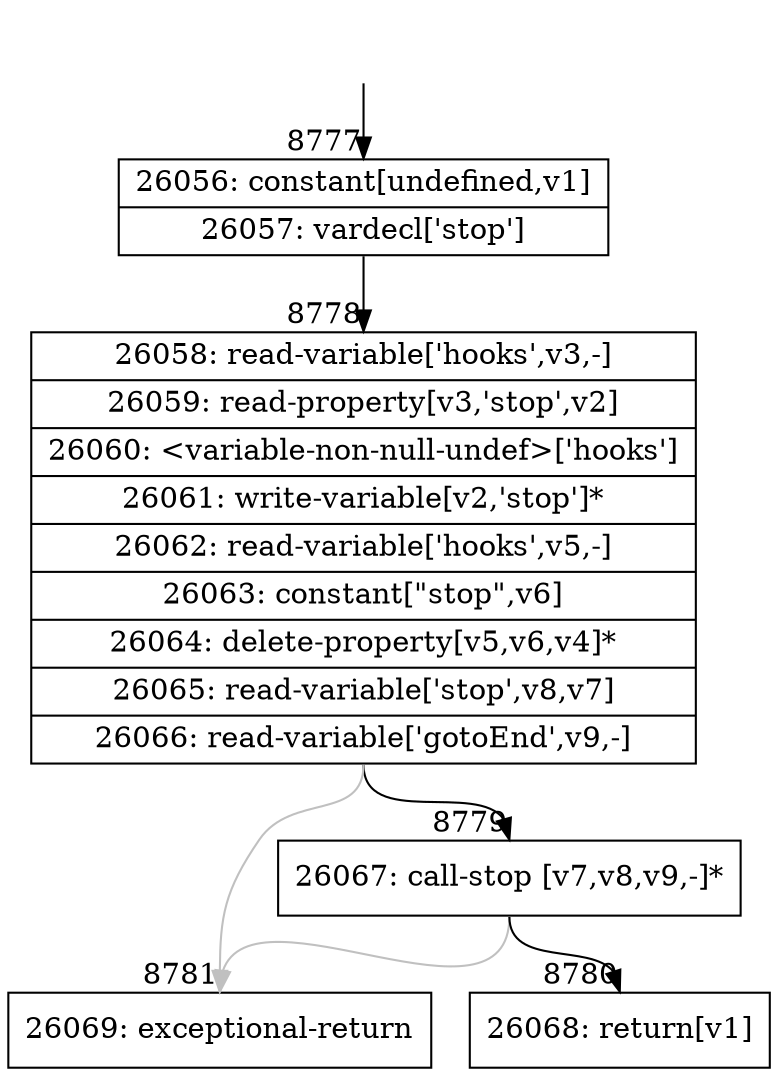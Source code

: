 digraph {
rankdir="TD"
BB_entry547[shape=none,label=""];
BB_entry547 -> BB8777 [tailport=s, headport=n, headlabel="    8777"]
BB8777 [shape=record label="{26056: constant[undefined,v1]|26057: vardecl['stop']}" ] 
BB8777 -> BB8778 [tailport=s, headport=n, headlabel="      8778"]
BB8778 [shape=record label="{26058: read-variable['hooks',v3,-]|26059: read-property[v3,'stop',v2]|26060: \<variable-non-null-undef\>['hooks']|26061: write-variable[v2,'stop']*|26062: read-variable['hooks',v5,-]|26063: constant[\"stop\",v6]|26064: delete-property[v5,v6,v4]*|26065: read-variable['stop',v8,v7]|26066: read-variable['gotoEnd',v9,-]}" ] 
BB8778 -> BB8779 [tailport=s, headport=n, headlabel="      8779"]
BB8778 -> BB8781 [tailport=s, headport=n, color=gray, headlabel="      8781"]
BB8779 [shape=record label="{26067: call-stop [v7,v8,v9,-]*}" ] 
BB8779 -> BB8780 [tailport=s, headport=n, headlabel="      8780"]
BB8779 -> BB8781 [tailport=s, headport=n, color=gray]
BB8780 [shape=record label="{26068: return[v1]}" ] 
BB8781 [shape=record label="{26069: exceptional-return}" ] 
//#$~ 9140
}
